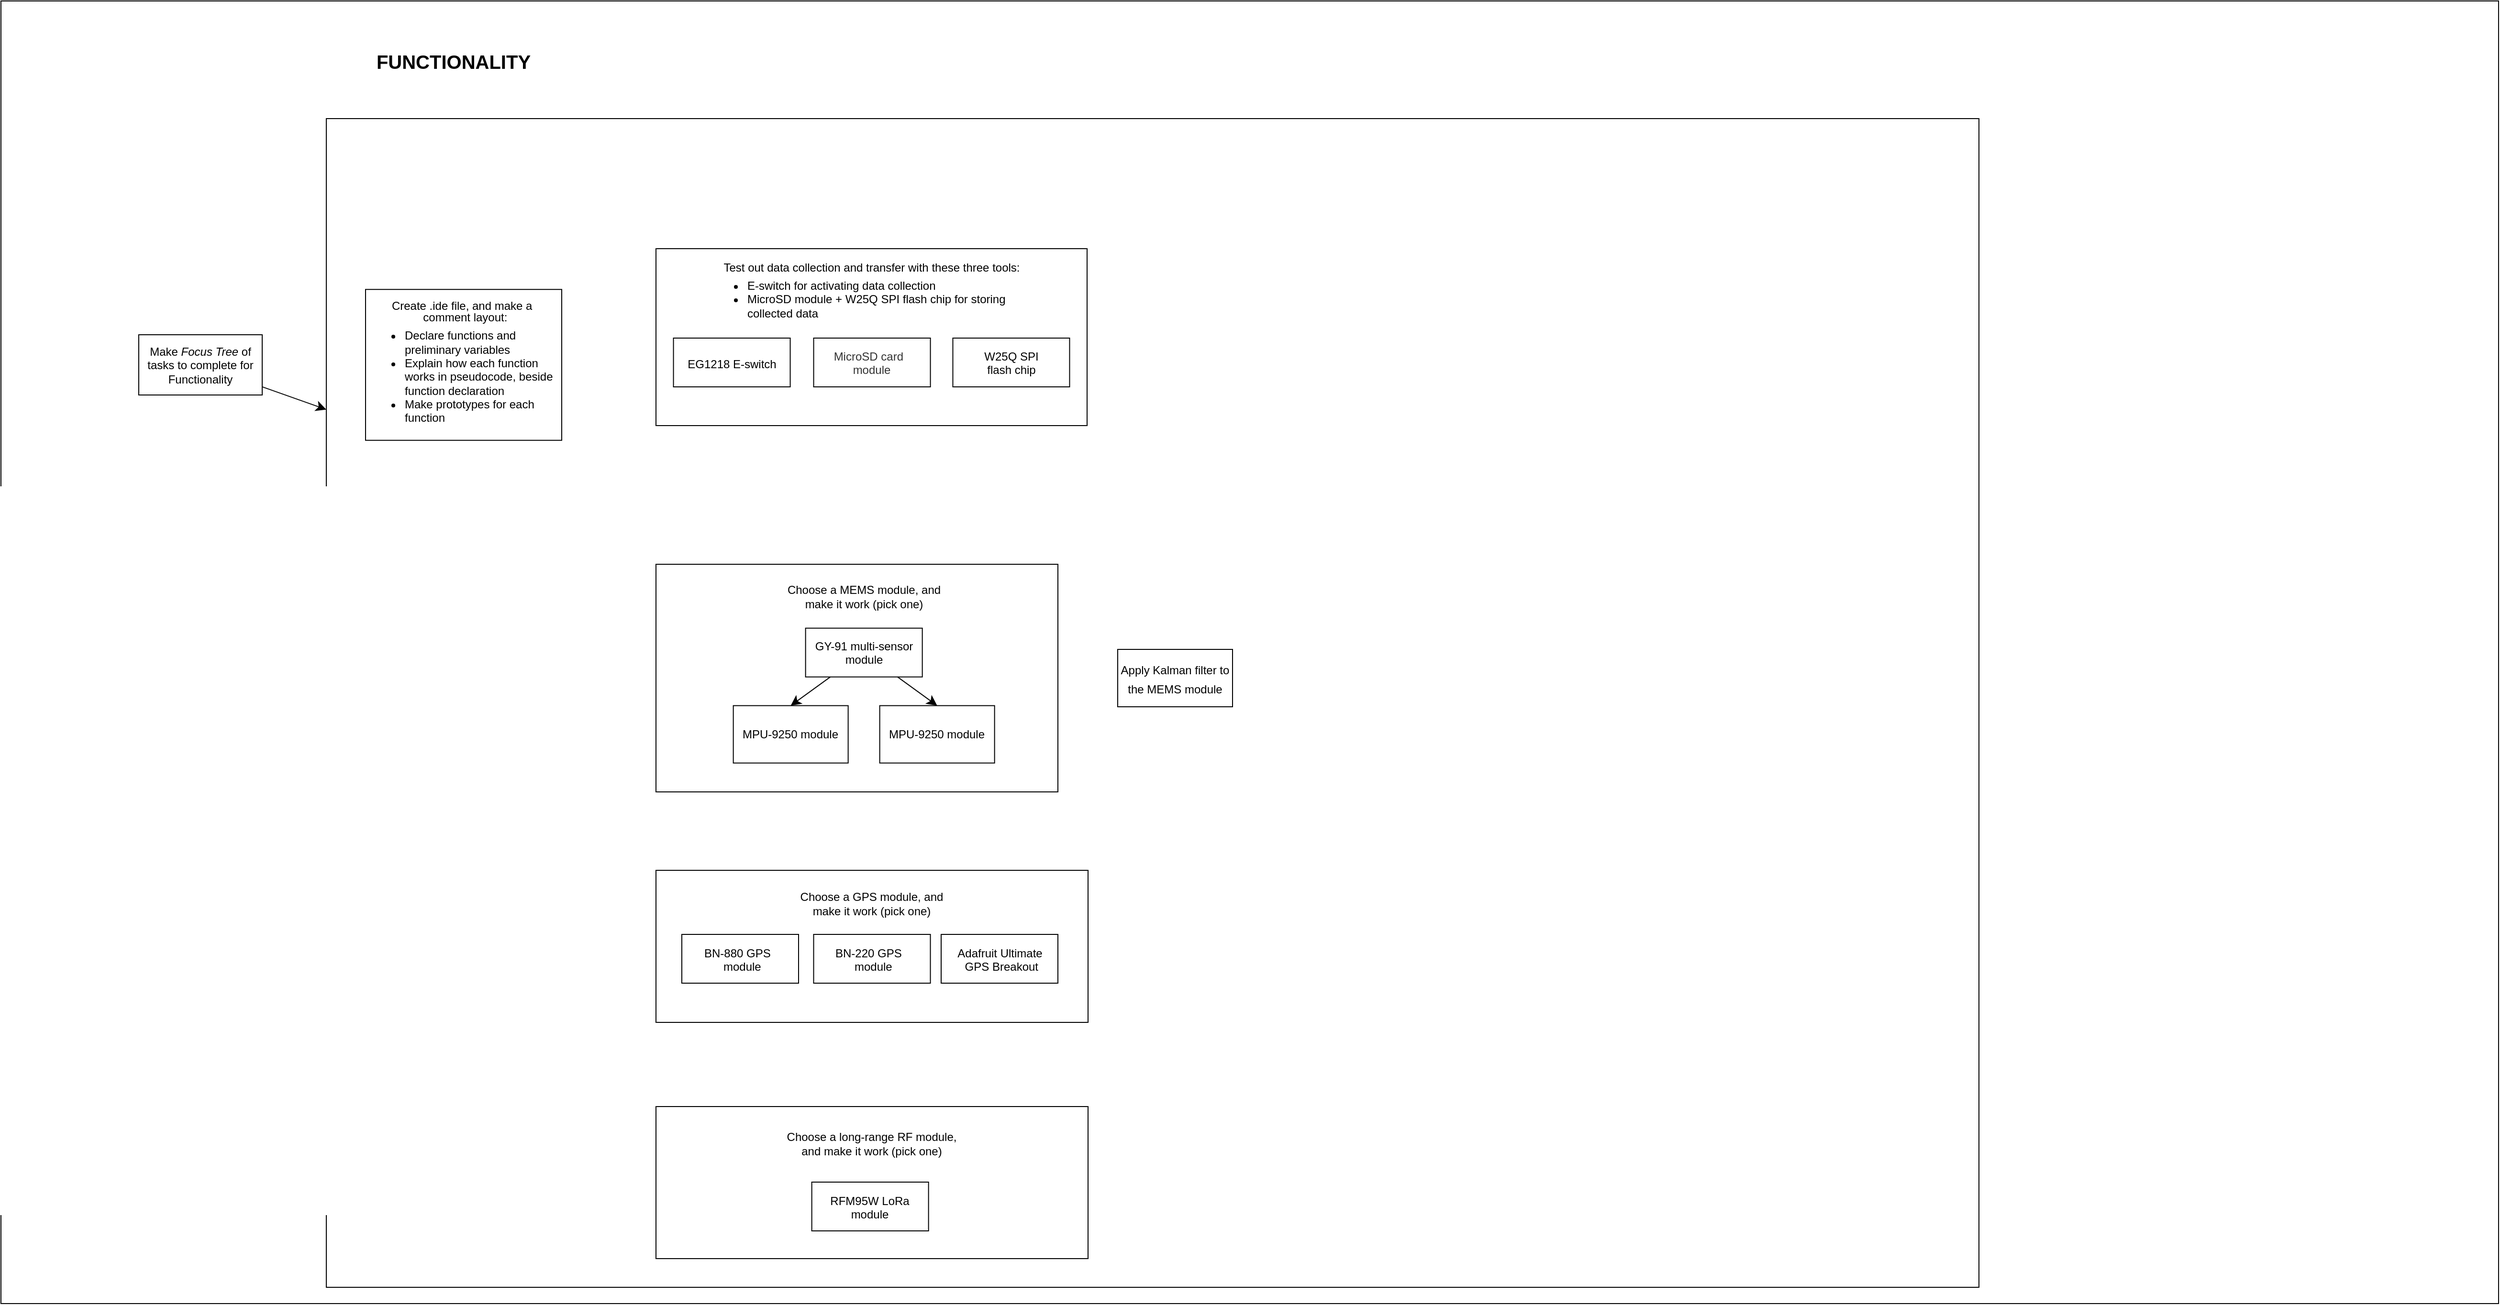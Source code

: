 <mxfile version="22.1.22" type="github">
  <diagram id="Kgz-I2Onq_ngCIVEnlhg" name="Page-1">
    <mxGraphModel dx="1072" dy="887" grid="0" gridSize="10" guides="1" tooltips="1" connect="1" arrows="1" fold="1" page="0" pageScale="1" pageWidth="850" pageHeight="1100" math="0" shadow="0">
      <root>
        <mxCell id="0" />
        <mxCell id="1" parent="0" />
        <mxCell id="Deo3jvzjxQysCk5P8_Im-1" value="" style="rounded=0;whiteSpace=wrap;html=1;fontSize=16;" parent="1" vertex="1">
          <mxGeometry x="-334" y="-74" width="2610" height="1362" as="geometry" />
        </mxCell>
        <mxCell id="fWsVMU4tvbM98KFU46y7-2" value="" style="rounded=0;whiteSpace=wrap;html=1;fontSize=16;" parent="1" vertex="1">
          <mxGeometry x="6" y="49" width="1727" height="1222" as="geometry" />
        </mxCell>
        <mxCell id="-cz0K4mL6-3bw0Zg1IZK-9" value="" style="rounded=0;whiteSpace=wrap;html=1;fontSize=16;" vertex="1" parent="1">
          <mxGeometry x="350.5" y="185" width="450.5" height="185" as="geometry" />
        </mxCell>
        <mxCell id="-cz0K4mL6-3bw0Zg1IZK-10" value="&lt;p style=&quot;line-height: 0%;&quot;&gt;Test out data collection and transfer with these three tools:&lt;br&gt;&lt;/p&gt;&lt;div style=&quot;text-align: left;&quot;&gt;&lt;ul&gt;&lt;li&gt;E-switch for activating data collection&lt;/li&gt;&lt;li&gt;MicroSD module + W25Q SPI flash chip for storing collected data&lt;br&gt;&lt;/li&gt;&lt;/ul&gt;&lt;/div&gt;&lt;p&gt;&lt;/p&gt;" style="text;strokeColor=none;fillColor=none;html=1;align=center;verticalAlign=middle;whiteSpace=wrap;rounded=0;fontSize=12;" vertex="1" parent="1">
          <mxGeometry x="404.89" y="205" width="341.73" height="54" as="geometry" />
        </mxCell>
        <mxCell id="fWsVMU4tvbM98KFU46y7-5" value="" style="edgeStyle=none;curved=1;rounded=0;orthogonalLoop=1;jettySize=auto;html=1;fontSize=12;startSize=8;endSize=8;" parent="1" source="Deo3jvzjxQysCk5P8_Im-2" target="fWsVMU4tvbM98KFU46y7-2" edge="1">
          <mxGeometry relative="1" as="geometry" />
        </mxCell>
        <mxCell id="Deo3jvzjxQysCk5P8_Im-2" value="Make &lt;i style=&quot;font-size: 12px;&quot;&gt;Focus Tree&lt;/i&gt; of tasks to complete for Functionality" style="whiteSpace=wrap;html=1;fontSize=12;verticalAlign=middle;" parent="1" vertex="1">
          <mxGeometry x="-190" y="275" width="129" height="63" as="geometry" />
        </mxCell>
        <mxCell id="Deo3jvzjxQysCk5P8_Im-3" value="FUNCTIONALITY" style="text;strokeColor=none;fillColor=none;html=1;align=center;verticalAlign=middle;whiteSpace=wrap;rounded=0;fontSize=20;fontStyle=1" parent="1" vertex="1">
          <mxGeometry x="55.5" y="-26" width="166" height="30" as="geometry" />
        </mxCell>
        <mxCell id="fWsVMU4tvbM98KFU46y7-1" value="&lt;p style=&quot;line-height: 0%;&quot;&gt;Create .ide file, and make a&amp;nbsp;&lt;/p&gt;&lt;p style=&quot;line-height: 0%;&quot;&gt;&amp;nbsp;comment layout:&lt;br&gt;&lt;/p&gt;&lt;div style=&quot;text-align: left;&quot;&gt;&lt;ul&gt;&lt;li&gt;Declare functions and preliminary variables&lt;/li&gt;&lt;li&gt;Explain how each function works in pseudocode, beside function declaration&lt;/li&gt;&lt;li&gt;Make prototypes for each function&lt;/li&gt;&lt;/ul&gt;&lt;/div&gt;&lt;p&gt;&lt;/p&gt;" style="whiteSpace=wrap;html=1;fontSize=12;" parent="1" vertex="1">
          <mxGeometry x="47" y="227.63" width="205" height="157.75" as="geometry" />
        </mxCell>
        <mxCell id="fWsVMU4tvbM98KFU46y7-6" value="&lt;font style=&quot;font-size: 12px;&quot;&gt;EG1218 E-switch&lt;/font&gt;" style="whiteSpace=wrap;html=1;fontSize=16;" parent="1" vertex="1">
          <mxGeometry x="368.77" y="278.5" width="122" height="51" as="geometry" />
        </mxCell>
        <mxCell id="fWsVMU4tvbM98KFU46y7-8" value="&lt;p style=&quot;line-height: 80%;&quot;&gt;&lt;font style=&quot;font-size: 12px;&quot;&gt;MicroSD card &amp;nbsp; module&lt;/font&gt;&lt;/p&gt;" style="whiteSpace=wrap;html=1;fontSize=16;textOpacity=80;" parent="1" vertex="1">
          <mxGeometry x="515.27" y="278.5" width="122" height="51" as="geometry" />
        </mxCell>
        <mxCell id="fWsVMU4tvbM98KFU46y7-9" value="&lt;p style=&quot;line-height: 80%;&quot;&gt;&lt;span style=&quot;font-size: 12px;&quot;&gt;W25Q SPI&lt;br&gt;flash chip&lt;/span&gt;&lt;br&gt;&lt;/p&gt;" style="whiteSpace=wrap;html=1;fontSize=16;" parent="1" vertex="1">
          <mxGeometry x="660.74" y="278.5" width="122" height="51" as="geometry" />
        </mxCell>
        <mxCell id="fWsVMU4tvbM98KFU46y7-14" value="" style="rounded=0;whiteSpace=wrap;html=1;fontSize=16;" parent="1" vertex="1">
          <mxGeometry x="350.5" y="515" width="420" height="238" as="geometry" />
        </mxCell>
        <mxCell id="-cz0K4mL6-3bw0Zg1IZK-5" style="edgeStyle=none;curved=1;rounded=0;orthogonalLoop=1;jettySize=auto;html=1;entryX=0.5;entryY=0;entryDx=0;entryDy=0;fontSize=12;startSize=8;endSize=8;" edge="1" parent="1" source="fWsVMU4tvbM98KFU46y7-10" target="-cz0K4mL6-3bw0Zg1IZK-1">
          <mxGeometry relative="1" as="geometry" />
        </mxCell>
        <mxCell id="-cz0K4mL6-3bw0Zg1IZK-6" style="edgeStyle=none;curved=1;rounded=0;orthogonalLoop=1;jettySize=auto;html=1;entryX=0.5;entryY=0;entryDx=0;entryDy=0;fontSize=12;startSize=8;endSize=8;" edge="1" parent="1" source="fWsVMU4tvbM98KFU46y7-10" target="-cz0K4mL6-3bw0Zg1IZK-2">
          <mxGeometry relative="1" as="geometry" />
        </mxCell>
        <mxCell id="fWsVMU4tvbM98KFU46y7-10" value="&lt;p style=&quot;line-height: 80%;&quot;&gt;&lt;span style=&quot;font-size: 12px;&quot;&gt;GY-91 multi-sensor module&lt;/span&gt;&lt;/p&gt;" style="whiteSpace=wrap;html=1;fontSize=16;" parent="1" vertex="1">
          <mxGeometry x="506.82" y="581.81" width="122" height="51" as="geometry" />
        </mxCell>
        <mxCell id="fWsVMU4tvbM98KFU46y7-15" value="Choose a MEMS module, and make it work (pick one)" style="text;strokeColor=none;fillColor=none;html=1;align=center;verticalAlign=middle;whiteSpace=wrap;rounded=0;fontSize=12;" parent="1" vertex="1">
          <mxGeometry x="483.82" y="534" width="168" height="30" as="geometry" />
        </mxCell>
        <mxCell id="fWsVMU4tvbM98KFU46y7-16" value="&lt;font style=&quot;font-size: 12px;&quot;&gt;Apply Kalman filter to the MEMS module&lt;/font&gt;" style="whiteSpace=wrap;html=1;fontSize=16;" parent="1" vertex="1">
          <mxGeometry x="833" y="604" width="120" height="60" as="geometry" />
        </mxCell>
        <mxCell id="fWsVMU4tvbM98KFU46y7-18" value="" style="rounded=0;whiteSpace=wrap;html=1;fontSize=16;" parent="1" vertex="1">
          <mxGeometry x="350.5" y="835" width="451.5" height="159" as="geometry" />
        </mxCell>
        <mxCell id="fWsVMU4tvbM98KFU46y7-19" value="Choose a GPS module, and make it work (pick one)" style="text;strokeColor=none;fillColor=none;html=1;align=center;verticalAlign=middle;whiteSpace=wrap;rounded=0;fontSize=12;" parent="1" vertex="1">
          <mxGeometry x="496.07" y="855" width="160.37" height="30" as="geometry" />
        </mxCell>
        <mxCell id="fWsVMU4tvbM98KFU46y7-13" value="&lt;p style=&quot;line-height: 80%;&quot;&gt;&lt;span style=&quot;font-size: 12px;&quot;&gt;BN-880 GPS &amp;nbsp; &amp;nbsp;module&lt;/span&gt;&lt;/p&gt;" style="whiteSpace=wrap;html=1;fontSize=16;" parent="1" vertex="1">
          <mxGeometry x="377.5" y="902" width="122" height="51" as="geometry" />
        </mxCell>
        <mxCell id="fWsVMU4tvbM98KFU46y7-20" value="&lt;p style=&quot;line-height: 80%;&quot;&gt;&lt;span style=&quot;font-size: 12px;&quot;&gt;BN-220 GPS &amp;nbsp; &amp;nbsp;module&lt;/span&gt;&lt;/p&gt;" style="whiteSpace=wrap;html=1;fontSize=16;" parent="1" vertex="1">
          <mxGeometry x="515.25" y="902" width="122" height="51" as="geometry" />
        </mxCell>
        <mxCell id="fWsVMU4tvbM98KFU46y7-21" value="&lt;p style=&quot;line-height: 80%;&quot;&gt;&lt;span style=&quot;font-size: 12px;&quot;&gt;Adafruit Ultimate &amp;nbsp;GPS Breakout&lt;/span&gt;&lt;/p&gt;" style="whiteSpace=wrap;html=1;fontSize=16;" parent="1" vertex="1">
          <mxGeometry x="648.5" y="902" width="122" height="51" as="geometry" />
        </mxCell>
        <mxCell id="-cz0K4mL6-3bw0Zg1IZK-1" value="MPU-9250 module" style="whiteSpace=wrap;html=1;fontSize=12;" vertex="1" parent="1">
          <mxGeometry x="431.32" y="662.81" width="120" height="60" as="geometry" />
        </mxCell>
        <mxCell id="-cz0K4mL6-3bw0Zg1IZK-2" value="MPU-9250 module" style="whiteSpace=wrap;html=1;fontSize=12;" vertex="1" parent="1">
          <mxGeometry x="584.32" y="662.81" width="120" height="60" as="geometry" />
        </mxCell>
        <mxCell id="-cz0K4mL6-3bw0Zg1IZK-7" value="" style="rounded=0;whiteSpace=wrap;html=1;fontSize=16;" vertex="1" parent="1">
          <mxGeometry x="350.5" y="1082" width="451.5" height="159" as="geometry" />
        </mxCell>
        <mxCell id="-cz0K4mL6-3bw0Zg1IZK-8" value="Choose a long-range RF module, and make it work (pick one)" style="text;strokeColor=none;fillColor=none;html=1;align=center;verticalAlign=middle;whiteSpace=wrap;rounded=0;fontSize=12;" vertex="1" parent="1">
          <mxGeometry x="483.04" y="1106" width="186.43" height="30" as="geometry" />
        </mxCell>
        <mxCell id="fWsVMU4tvbM98KFU46y7-12" value="&lt;p style=&quot;line-height: 80%;&quot;&gt;&lt;span style=&quot;font-size: 12px;&quot;&gt;RFM95W LoRa module&lt;/span&gt;&lt;/p&gt;" style="whiteSpace=wrap;html=1;fontSize=16;" parent="1" vertex="1">
          <mxGeometry x="513.32" y="1161" width="122" height="51" as="geometry" />
        </mxCell>
      </root>
    </mxGraphModel>
  </diagram>
</mxfile>
